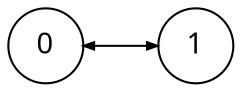 digraph {
    node [shape=circle, fontname="Operator Mono"];
    edge [arrowsize=0.5];
    layout=neato;
    normalize=true;

    0 [label="0"];
    1 [label="1"];

    0 -> 1 [dir="both"];
}